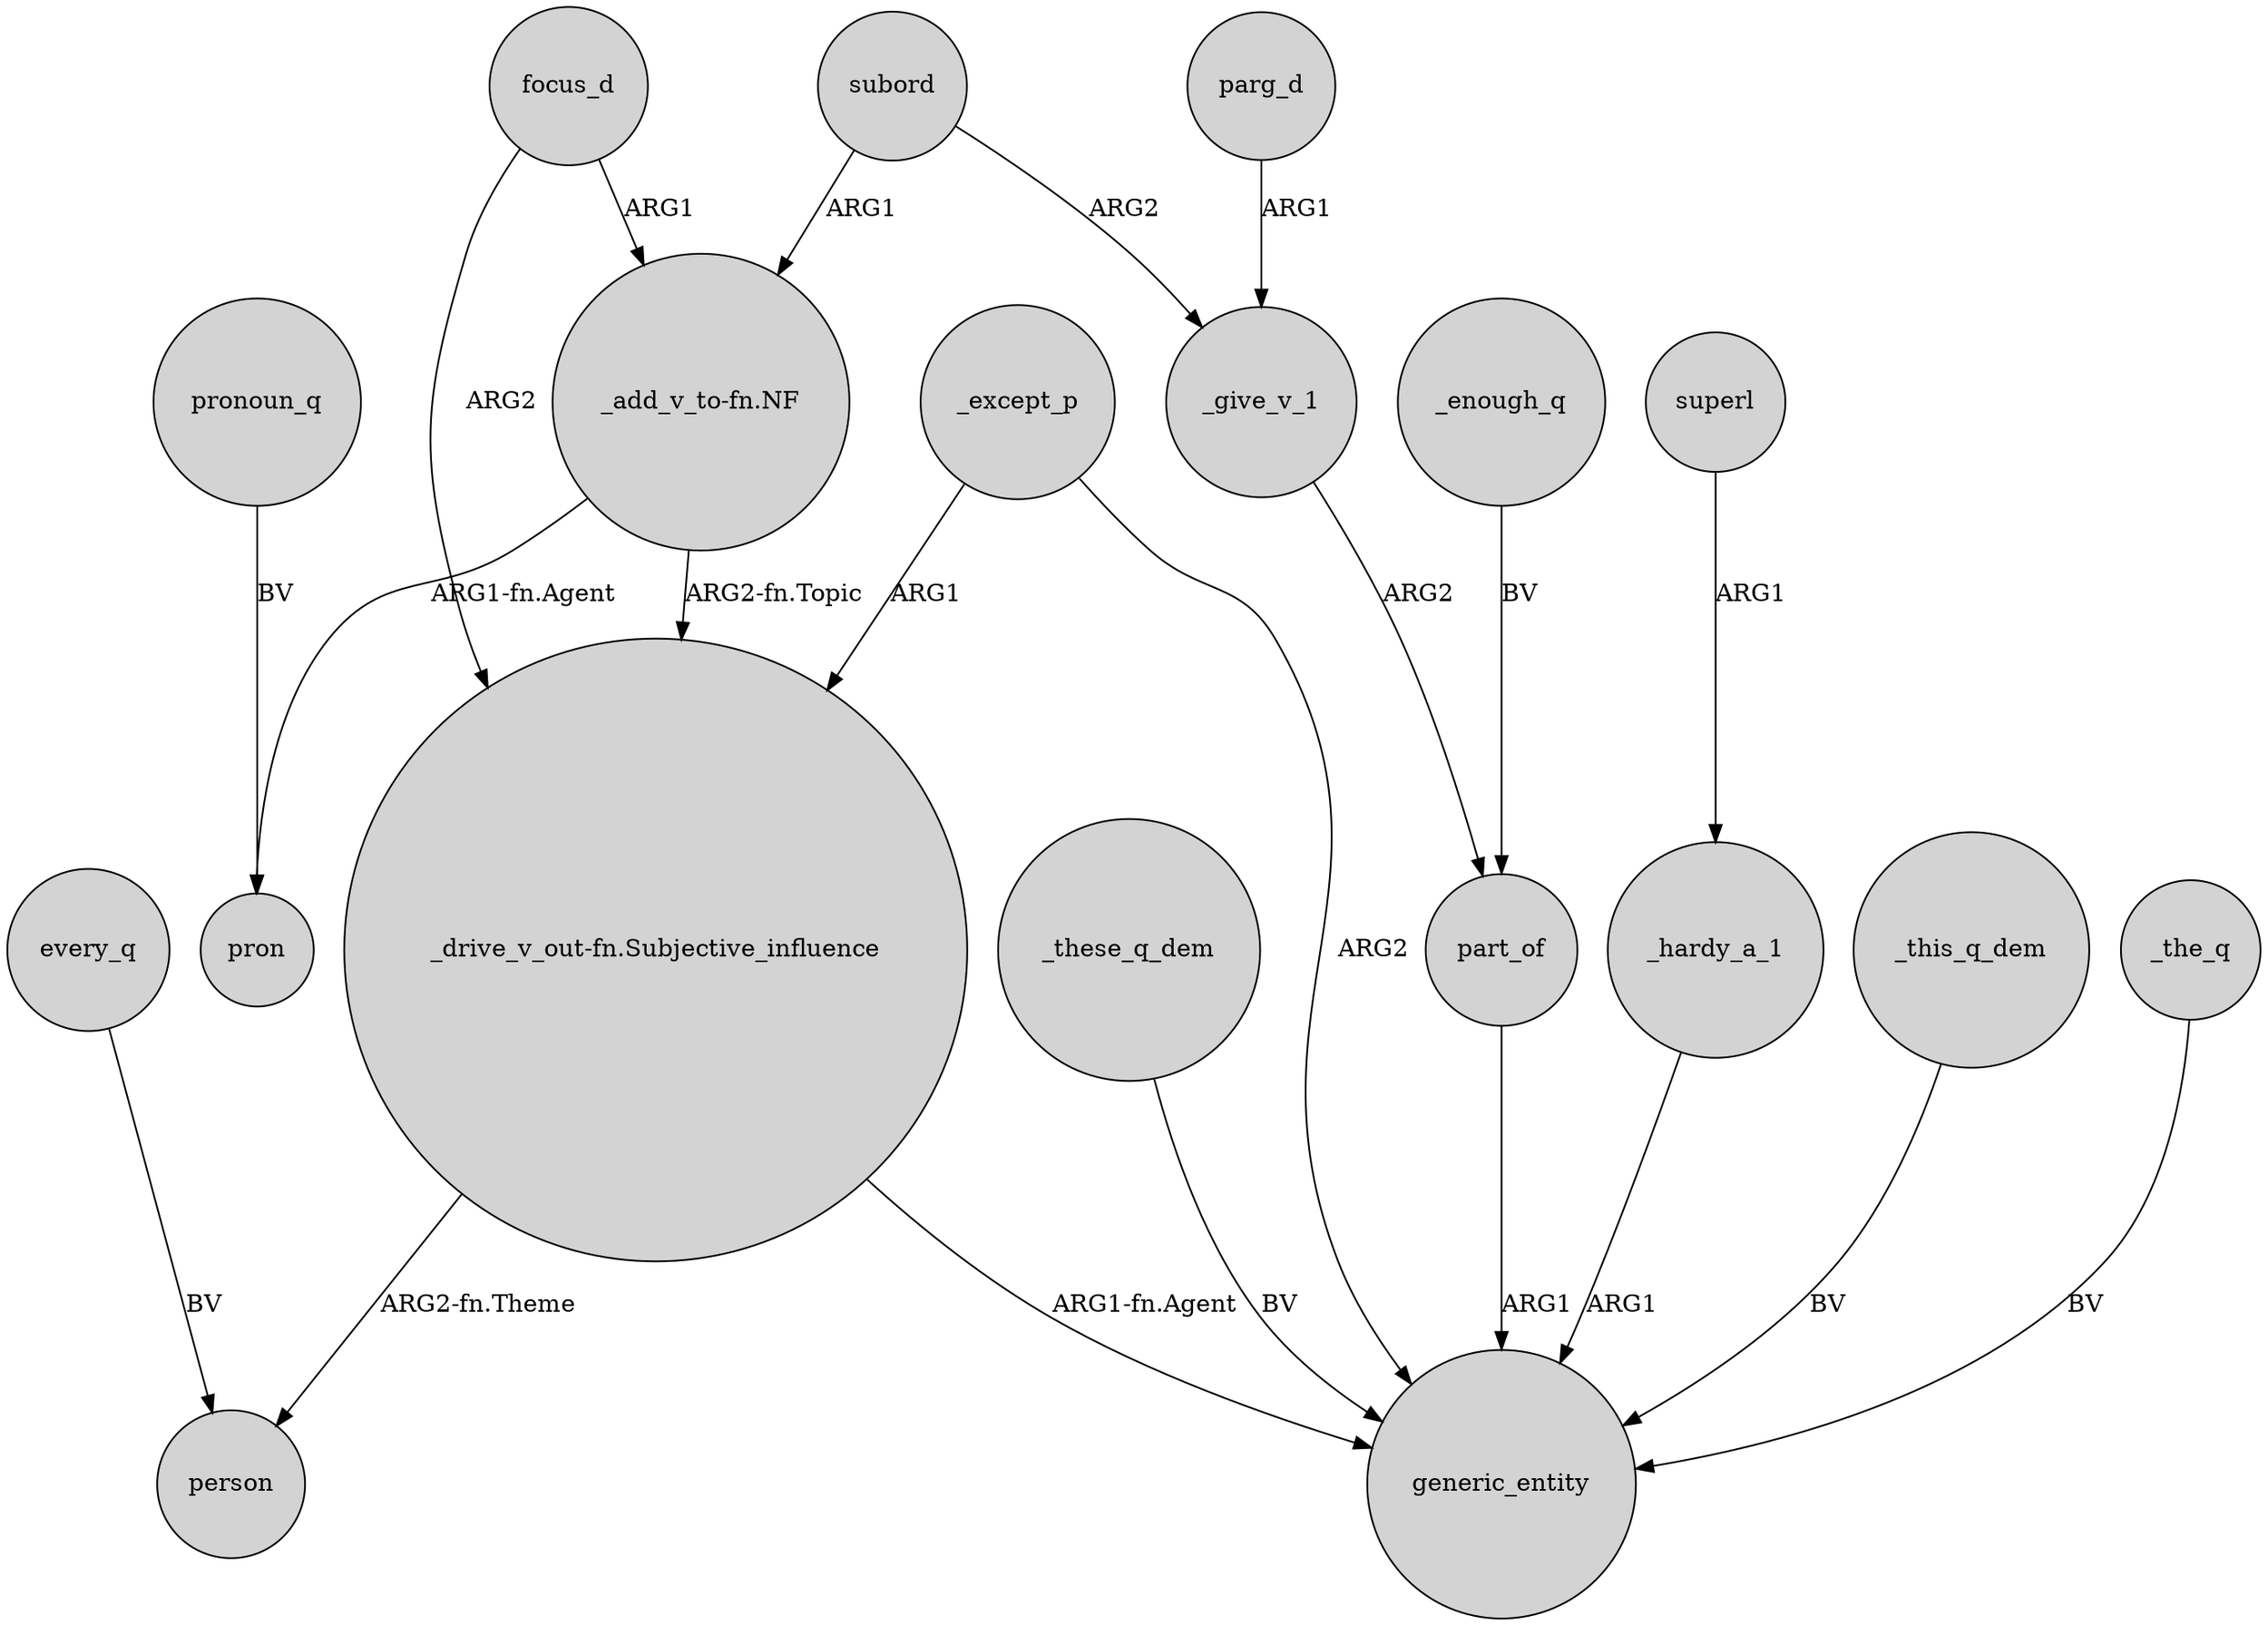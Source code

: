 digraph {
	node [shape=circle style=filled]
	_the_q -> generic_entity [label=BV]
	_these_q_dem -> generic_entity [label=BV]
	"_drive_v_out-fn.Subjective_influence" -> person [label="ARG2-fn.Theme"]
	_except_p -> "_drive_v_out-fn.Subjective_influence" [label=ARG1]
	"_drive_v_out-fn.Subjective_influence" -> generic_entity [label="ARG1-fn.Agent"]
	parg_d -> _give_v_1 [label=ARG1]
	focus_d -> "_drive_v_out-fn.Subjective_influence" [label=ARG2]
	_give_v_1 -> part_of [label=ARG2]
	every_q -> person [label=BV]
	superl -> _hardy_a_1 [label=ARG1]
	part_of -> generic_entity [label=ARG1]
	pronoun_q -> pron [label=BV]
	_this_q_dem -> generic_entity [label=BV]
	_hardy_a_1 -> generic_entity [label=ARG1]
	"_add_v_to-fn.NF" -> "_drive_v_out-fn.Subjective_influence" [label="ARG2-fn.Topic"]
	"_add_v_to-fn.NF" -> pron [label="ARG1-fn.Agent"]
	_except_p -> generic_entity [label=ARG2]
	subord -> "_add_v_to-fn.NF" [label=ARG1]
	subord -> _give_v_1 [label=ARG2]
	_enough_q -> part_of [label=BV]
	focus_d -> "_add_v_to-fn.NF" [label=ARG1]
}

